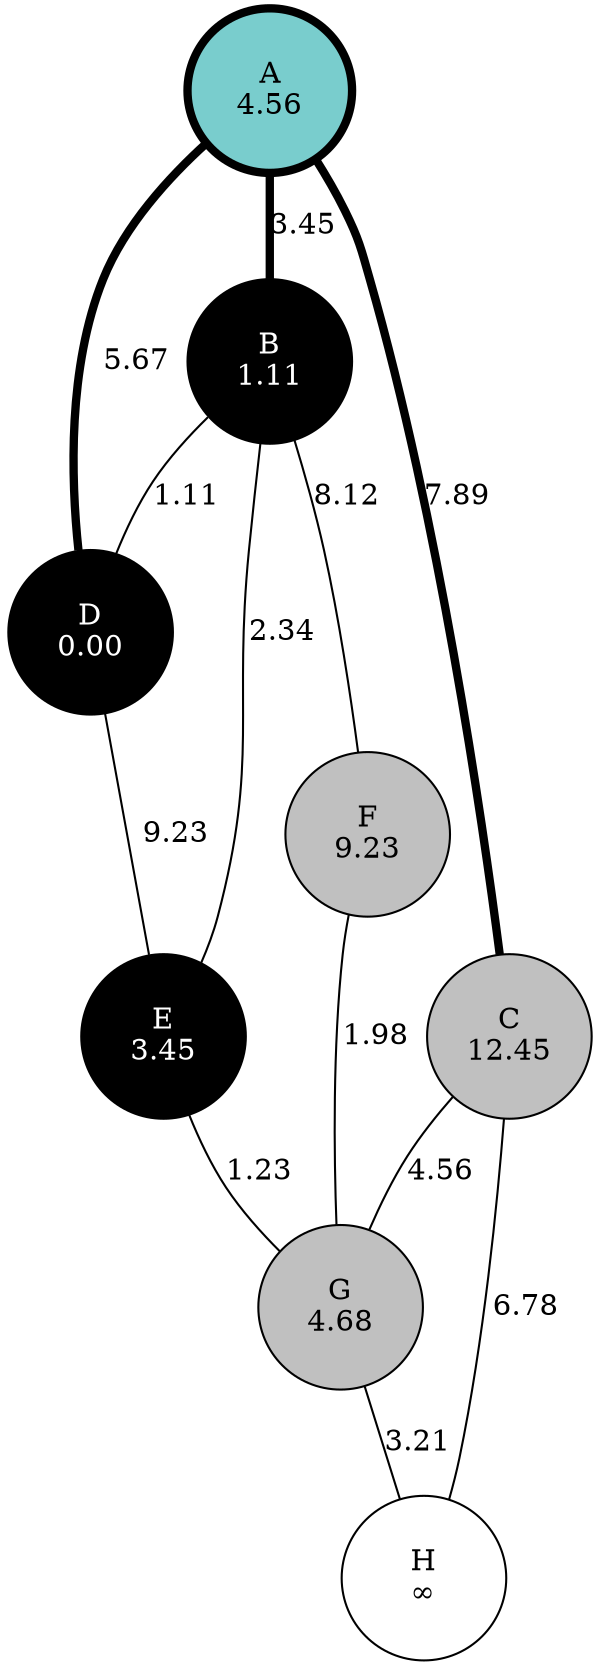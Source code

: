 strict graph  {
A [distance="4.56", fillcolor=darkslategray3, height="1.1", label="A\n4.56", penwidth=4, style=filled, width="1.1"];
B [distance="1.11", fillcolor=black, fontcolor=white, height="1.1", label="B\n1.11", style=filled, width="1.1"];
C [distance="12.45", fillcolor=gray, height="1.1", label="C\n12.45", style=filled, width="1.1"];
D [distance="0.00", fillcolor=black, fontcolor=white, height="1.1", label="D\n0.00", style=filled, width="1.1"];
E [distance="3.45", fillcolor=black, fontcolor=white, height="1.1", label="E\n3.45", style=filled, width="1.1"];
F [distance="9.23", fillcolor=gray, height="1.1", label="F\n9.23", style=filled, width="1.1"];
G [distance="4.68", fillcolor=gray, height="1.1", label="G\n4.68", style=filled, width="1.1"];
H [distance=None, fillcolor=white, height="1.1", label="H\n∞", style=filled, width="1.1"];
A -- B  [label="3.45", penwidth=4];
A -- C  [label="7.89", penwidth=4];
A -- D  [label="5.67", penwidth=4];
B -- E  [label="2.34"];
B -- F  [label="8.12"];
B -- D  [label="1.11"];
C -- G  [label="4.56"];
C -- H  [label="6.78"];
D -- E  [label="9.23"];
E -- G  [label="1.23"];
F -- G  [label="1.98"];
G -- H  [label="3.21"];
}
